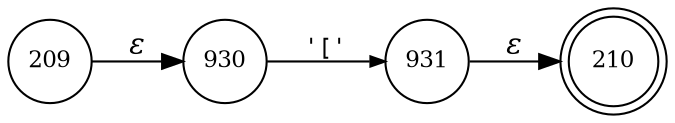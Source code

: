digraph ATN {
rankdir=LR;
s210[fontsize=11, label="210", shape=doublecircle, fixedsize=true, width=.6];
s209[fontsize=11,label="209", shape=circle, fixedsize=true, width=.55, peripheries=1];
s930[fontsize=11,label="930", shape=circle, fixedsize=true, width=.55, peripheries=1];
s931[fontsize=11,label="931", shape=circle, fixedsize=true, width=.55, peripheries=1];
s209 -> s930 [fontname="Times-Italic", label="&epsilon;"];
s930 -> s931 [fontsize=11, fontname="Courier", arrowsize=.7, label = "'['", arrowhead = normal];
s931 -> s210 [fontname="Times-Italic", label="&epsilon;"];
}